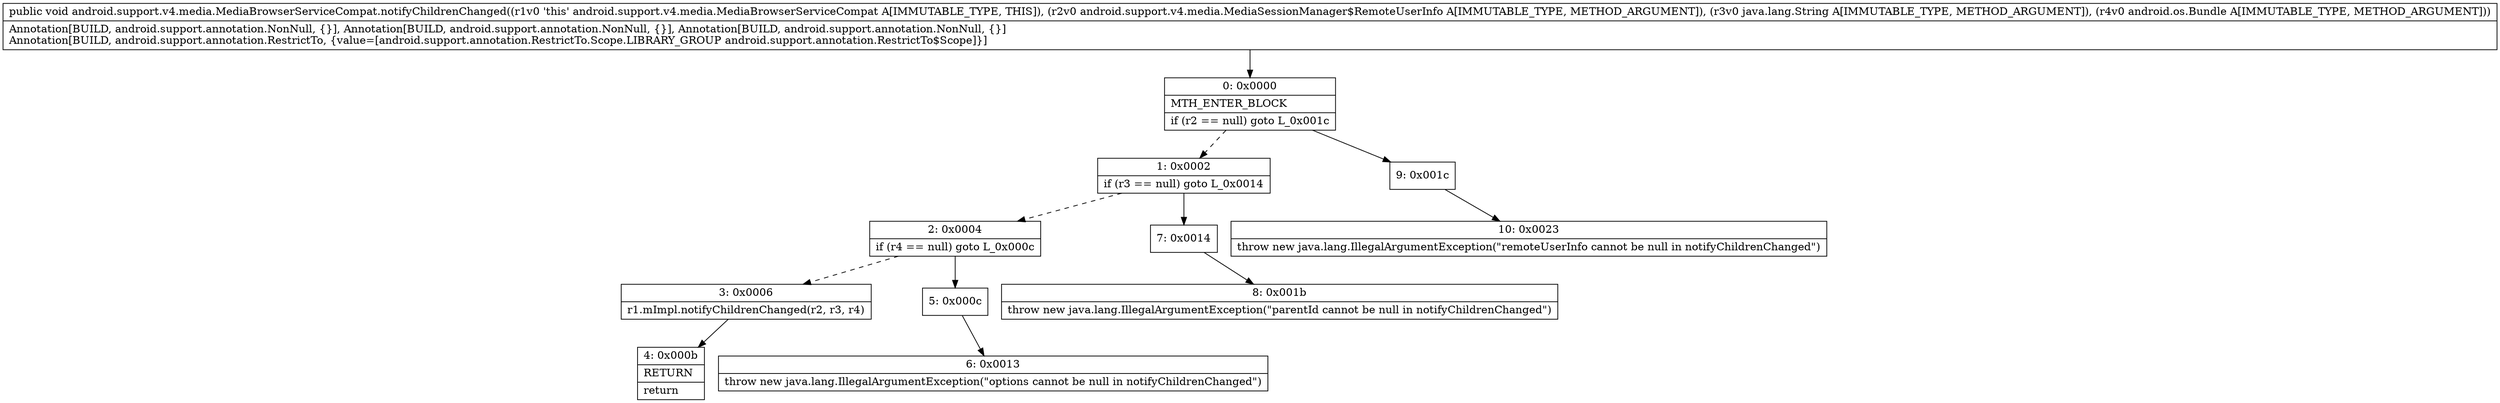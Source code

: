 digraph "CFG forandroid.support.v4.media.MediaBrowserServiceCompat.notifyChildrenChanged(Landroid\/support\/v4\/media\/MediaSessionManager$RemoteUserInfo;Ljava\/lang\/String;Landroid\/os\/Bundle;)V" {
Node_0 [shape=record,label="{0\:\ 0x0000|MTH_ENTER_BLOCK\l|if (r2 == null) goto L_0x001c\l}"];
Node_1 [shape=record,label="{1\:\ 0x0002|if (r3 == null) goto L_0x0014\l}"];
Node_2 [shape=record,label="{2\:\ 0x0004|if (r4 == null) goto L_0x000c\l}"];
Node_3 [shape=record,label="{3\:\ 0x0006|r1.mImpl.notifyChildrenChanged(r2, r3, r4)\l}"];
Node_4 [shape=record,label="{4\:\ 0x000b|RETURN\l|return\l}"];
Node_5 [shape=record,label="{5\:\ 0x000c}"];
Node_6 [shape=record,label="{6\:\ 0x0013|throw new java.lang.IllegalArgumentException(\"options cannot be null in notifyChildrenChanged\")\l}"];
Node_7 [shape=record,label="{7\:\ 0x0014}"];
Node_8 [shape=record,label="{8\:\ 0x001b|throw new java.lang.IllegalArgumentException(\"parentId cannot be null in notifyChildrenChanged\")\l}"];
Node_9 [shape=record,label="{9\:\ 0x001c}"];
Node_10 [shape=record,label="{10\:\ 0x0023|throw new java.lang.IllegalArgumentException(\"remoteUserInfo cannot be null in notifyChildrenChanged\")\l}"];
MethodNode[shape=record,label="{public void android.support.v4.media.MediaBrowserServiceCompat.notifyChildrenChanged((r1v0 'this' android.support.v4.media.MediaBrowserServiceCompat A[IMMUTABLE_TYPE, THIS]), (r2v0 android.support.v4.media.MediaSessionManager$RemoteUserInfo A[IMMUTABLE_TYPE, METHOD_ARGUMENT]), (r3v0 java.lang.String A[IMMUTABLE_TYPE, METHOD_ARGUMENT]), (r4v0 android.os.Bundle A[IMMUTABLE_TYPE, METHOD_ARGUMENT]))  | Annotation[BUILD, android.support.annotation.NonNull, \{\}], Annotation[BUILD, android.support.annotation.NonNull, \{\}], Annotation[BUILD, android.support.annotation.NonNull, \{\}]\lAnnotation[BUILD, android.support.annotation.RestrictTo, \{value=[android.support.annotation.RestrictTo.Scope.LIBRARY_GROUP android.support.annotation.RestrictTo$Scope]\}]\l}"];
MethodNode -> Node_0;
Node_0 -> Node_1[style=dashed];
Node_0 -> Node_9;
Node_1 -> Node_2[style=dashed];
Node_1 -> Node_7;
Node_2 -> Node_3[style=dashed];
Node_2 -> Node_5;
Node_3 -> Node_4;
Node_5 -> Node_6;
Node_7 -> Node_8;
Node_9 -> Node_10;
}

